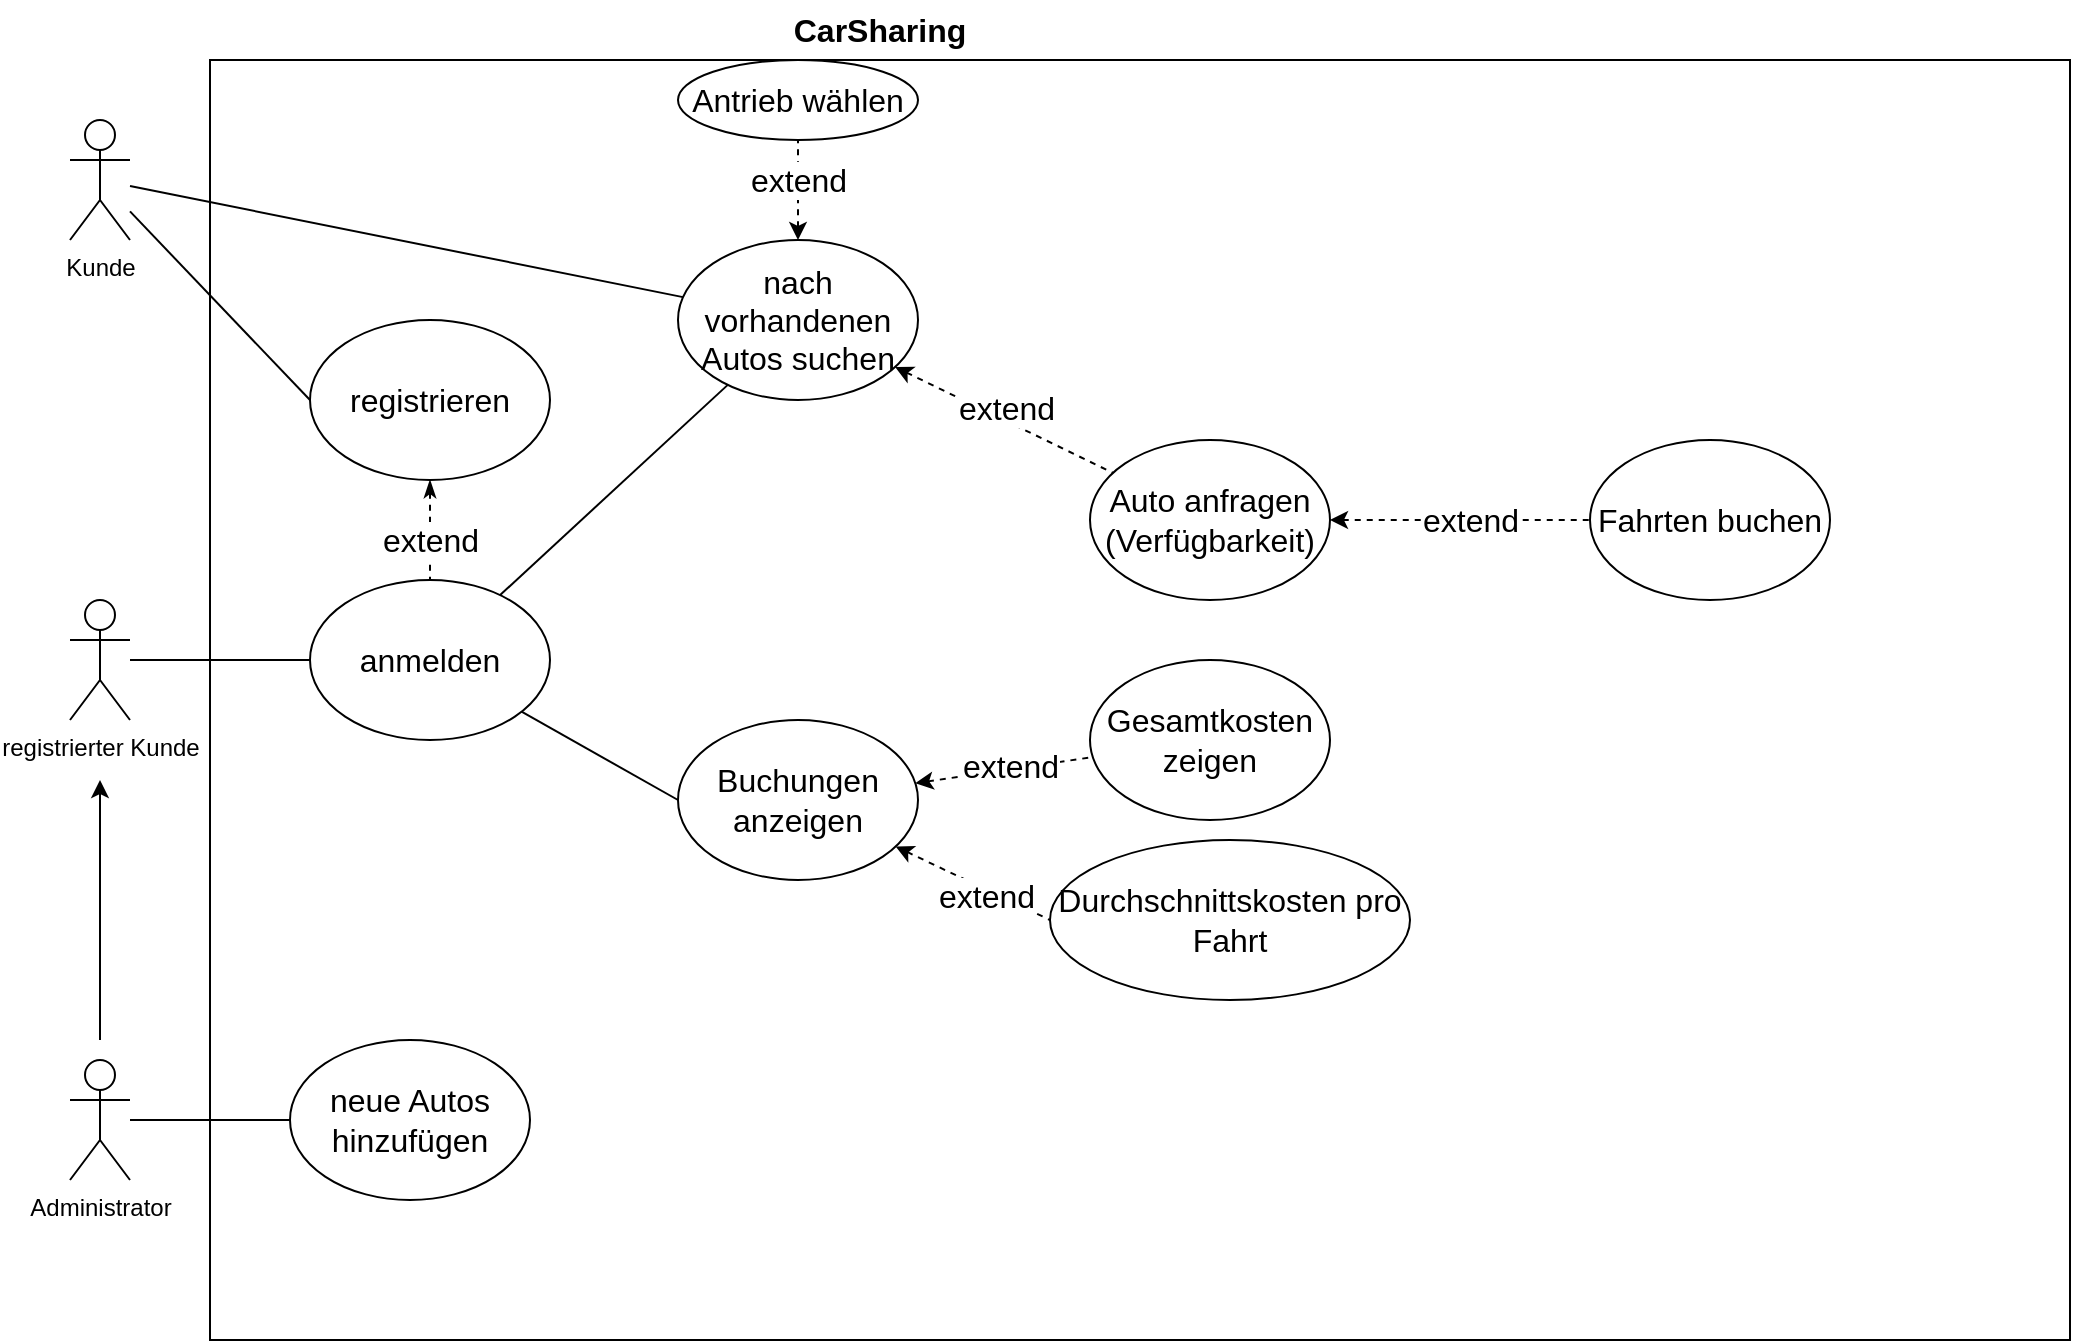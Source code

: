 <mxfile version="16.5.2" type="device"><diagram id="-D5xwdGPFvzTZ5gC8ZYa" name="Page-1"><mxGraphModel dx="1185" dy="635" grid="1" gridSize="10" guides="1" tooltips="1" connect="1" arrows="1" fold="1" page="1" pageScale="1" pageWidth="827" pageHeight="1169" math="0" shadow="0"><root><mxCell id="0"/><mxCell id="1" parent="0"/><mxCell id="XUdKYHu2fDWyFw6Nocjp-1" value="Kunde" style="shape=umlActor;verticalLabelPosition=bottom;verticalAlign=top;html=1;outlineConnect=0;" parent="1" vertex="1"><mxGeometry x="50" y="130" width="30" height="60" as="geometry"/></mxCell><mxCell id="XUdKYHu2fDWyFw6Nocjp-2" value="registrierter Kunde" style="shape=umlActor;verticalLabelPosition=bottom;verticalAlign=top;html=1;outlineConnect=0;" parent="1" vertex="1"><mxGeometry x="50" y="370" width="30" height="60" as="geometry"/></mxCell><mxCell id="XUdKYHu2fDWyFw6Nocjp-3" value="Administrator&lt;br&gt;" style="shape=umlActor;verticalLabelPosition=bottom;verticalAlign=top;html=1;outlineConnect=0;" parent="1" vertex="1"><mxGeometry x="50" y="600" width="30" height="60" as="geometry"/></mxCell><mxCell id="XUdKYHu2fDWyFw6Nocjp-4" value="" style="rounded=0;whiteSpace=wrap;html=1;" parent="1" vertex="1"><mxGeometry x="120" y="100" width="930" height="640" as="geometry"/></mxCell><mxCell id="XUdKYHu2fDWyFw6Nocjp-5" value="&lt;b&gt;&lt;font style=&quot;font-size: 16px&quot;&gt;CarSharing&lt;/font&gt;&lt;/b&gt;" style="text;html=1;strokeColor=none;fillColor=none;align=center;verticalAlign=middle;whiteSpace=wrap;rounded=0;" parent="1" vertex="1"><mxGeometry x="425" y="70" width="60" height="30" as="geometry"/></mxCell><mxCell id="XUdKYHu2fDWyFw6Nocjp-6" value="Auto anfragen&lt;br&gt;(Verfügbarkeit)" style="ellipse;whiteSpace=wrap;html=1;fontSize=16;" parent="1" vertex="1"><mxGeometry x="560" y="290" width="120" height="80" as="geometry"/></mxCell><mxCell id="XUdKYHu2fDWyFw6Nocjp-7" value="nach vorhandenen Autos suchen" style="ellipse;whiteSpace=wrap;html=1;fontSize=16;" parent="1" vertex="1"><mxGeometry x="354" y="190" width="120" height="80" as="geometry"/></mxCell><mxCell id="XUdKYHu2fDWyFw6Nocjp-9" value="Antrieb wählen" style="ellipse;whiteSpace=wrap;html=1;fontSize=16;" parent="1" vertex="1"><mxGeometry x="354" y="100" width="120" height="40" as="geometry"/></mxCell><mxCell id="XUdKYHu2fDWyFw6Nocjp-10" value="anmelden" style="ellipse;whiteSpace=wrap;html=1;fontSize=16;" parent="1" vertex="1"><mxGeometry x="170" y="360" width="120" height="80" as="geometry"/></mxCell><mxCell id="XUdKYHu2fDWyFw6Nocjp-11" value="registrieren" style="ellipse;whiteSpace=wrap;html=1;fontSize=16;" parent="1" vertex="1"><mxGeometry x="170" y="230" width="120" height="80" as="geometry"/></mxCell><mxCell id="XUdKYHu2fDWyFw6Nocjp-12" value="Fahrten buchen" style="ellipse;whiteSpace=wrap;html=1;fontSize=16;" parent="1" vertex="1"><mxGeometry x="810" y="290" width="120" height="80" as="geometry"/></mxCell><mxCell id="XUdKYHu2fDWyFw6Nocjp-13" value="Buchungen anzeigen" style="ellipse;whiteSpace=wrap;html=1;fontSize=16;" parent="1" vertex="1"><mxGeometry x="354" y="430" width="120" height="80" as="geometry"/></mxCell><mxCell id="XUdKYHu2fDWyFw6Nocjp-14" value="Gesamtkosten zeigen" style="ellipse;whiteSpace=wrap;html=1;fontSize=16;" parent="1" vertex="1"><mxGeometry x="560" y="400" width="120" height="80" as="geometry"/></mxCell><mxCell id="XUdKYHu2fDWyFw6Nocjp-15" value="Durchschnittskosten pro Fahrt" style="ellipse;whiteSpace=wrap;html=1;fontSize=16;" parent="1" vertex="1"><mxGeometry x="540" y="490" width="180" height="80" as="geometry"/></mxCell><mxCell id="XUdKYHu2fDWyFw6Nocjp-16" value="neue Autos hinzufügen" style="ellipse;whiteSpace=wrap;html=1;fontSize=16;" parent="1" vertex="1"><mxGeometry x="160" y="590" width="120" height="80" as="geometry"/></mxCell><mxCell id="XUdKYHu2fDWyFw6Nocjp-19" value="" style="endArrow=none;html=1;rounded=0;fontSize=16;entryX=0;entryY=0.5;entryDx=0;entryDy=0;" parent="1" source="XUdKYHu2fDWyFw6Nocjp-1" target="XUdKYHu2fDWyFw6Nocjp-11" edge="1"><mxGeometry width="50" height="50" relative="1" as="geometry"><mxPoint x="390" y="450" as="sourcePoint"/><mxPoint x="440" y="400" as="targetPoint"/></mxGeometry></mxCell><mxCell id="XUdKYHu2fDWyFw6Nocjp-20" value="" style="endArrow=none;html=1;rounded=0;fontSize=16;entryX=0;entryY=0.5;entryDx=0;entryDy=0;" parent="1" source="XUdKYHu2fDWyFw6Nocjp-2" target="XUdKYHu2fDWyFw6Nocjp-10" edge="1"><mxGeometry width="50" height="50" relative="1" as="geometry"><mxPoint x="390" y="450" as="sourcePoint"/><mxPoint x="440" y="400" as="targetPoint"/></mxGeometry></mxCell><mxCell id="XUdKYHu2fDWyFw6Nocjp-22" value="" style="endArrow=none;html=1;rounded=0;fontSize=16;entryX=0;entryY=0.5;entryDx=0;entryDy=0;" parent="1" source="XUdKYHu2fDWyFw6Nocjp-3" target="XUdKYHu2fDWyFw6Nocjp-16" edge="1"><mxGeometry width="50" height="50" relative="1" as="geometry"><mxPoint x="390" y="450" as="sourcePoint"/><mxPoint x="440" y="400" as="targetPoint"/></mxGeometry></mxCell><mxCell id="XUdKYHu2fDWyFw6Nocjp-23" value="" style="endArrow=none;html=1;rounded=0;fontSize=16;exitX=0;exitY=0.5;exitDx=0;exitDy=0;" parent="1" source="XUdKYHu2fDWyFw6Nocjp-13" target="XUdKYHu2fDWyFw6Nocjp-10" edge="1"><mxGeometry width="50" height="50" relative="1" as="geometry"><mxPoint x="390" y="450" as="sourcePoint"/><mxPoint x="440" y="400" as="targetPoint"/></mxGeometry></mxCell><mxCell id="XUdKYHu2fDWyFw6Nocjp-24" value="" style="endArrow=none;html=1;rounded=0;fontSize=16;startArrow=classic;startFill=1;dashed=1;" parent="1" source="XUdKYHu2fDWyFw6Nocjp-13" target="XUdKYHu2fDWyFw6Nocjp-14" edge="1"><mxGeometry width="50" height="50" relative="1" as="geometry"><mxPoint x="390" y="450" as="sourcePoint"/><mxPoint x="440" y="400" as="targetPoint"/></mxGeometry></mxCell><mxCell id="XUdKYHu2fDWyFw6Nocjp-32" value="extend" style="edgeLabel;html=1;align=center;verticalAlign=middle;resizable=0;points=[];fontSize=16;" parent="XUdKYHu2fDWyFw6Nocjp-24" vertex="1" connectable="0"><mxGeometry x="0.423" relative="1" as="geometry"><mxPoint x="-16" as="offset"/></mxGeometry></mxCell><mxCell id="XUdKYHu2fDWyFw6Nocjp-25" value="" style="endArrow=none;html=1;rounded=0;fontSize=16;entryX=0;entryY=0.5;entryDx=0;entryDy=0;startArrow=classic;startFill=1;dashed=1;" parent="1" source="XUdKYHu2fDWyFw6Nocjp-13" target="XUdKYHu2fDWyFw6Nocjp-15" edge="1"><mxGeometry width="50" height="50" relative="1" as="geometry"><mxPoint x="390" y="450" as="sourcePoint"/><mxPoint x="440" y="400" as="targetPoint"/></mxGeometry></mxCell><mxCell id="XUdKYHu2fDWyFw6Nocjp-33" value="extend" style="edgeLabel;html=1;align=center;verticalAlign=middle;resizable=0;points=[];fontSize=16;" parent="XUdKYHu2fDWyFw6Nocjp-25" vertex="1" connectable="0"><mxGeometry x="0.353" y="1" relative="1" as="geometry"><mxPoint x="-8" as="offset"/></mxGeometry></mxCell><mxCell id="XUdKYHu2fDWyFw6Nocjp-26" value="" style="endArrow=none;html=1;rounded=0;fontSize=16;" parent="1" source="XUdKYHu2fDWyFw6Nocjp-10" target="XUdKYHu2fDWyFw6Nocjp-7" edge="1"><mxGeometry width="50" height="50" relative="1" as="geometry"><mxPoint x="420" y="460" as="sourcePoint"/><mxPoint x="470" y="410" as="targetPoint"/></mxGeometry></mxCell><mxCell id="XUdKYHu2fDWyFw6Nocjp-27" value="" style="endArrow=none;html=1;rounded=0;fontSize=16;dashed=1;startArrow=classic;startFill=1;" parent="1" source="XUdKYHu2fDWyFw6Nocjp-7" target="XUdKYHu2fDWyFw6Nocjp-9" edge="1"><mxGeometry width="50" height="50" relative="1" as="geometry"><mxPoint x="420" y="460" as="sourcePoint"/><mxPoint x="470" y="410" as="targetPoint"/></mxGeometry></mxCell><mxCell id="XUdKYHu2fDWyFw6Nocjp-37" value="extend" style="edgeLabel;html=1;align=center;verticalAlign=middle;resizable=0;points=[];fontSize=16;" parent="XUdKYHu2fDWyFw6Nocjp-27" vertex="1" connectable="0"><mxGeometry x="-0.4" y="-2" relative="1" as="geometry"><mxPoint x="-2" y="-15" as="offset"/></mxGeometry></mxCell><mxCell id="XUdKYHu2fDWyFw6Nocjp-28" value="" style="endArrow=none;html=1;rounded=0;fontSize=16;startArrow=classic;startFill=1;dashed=1;" parent="1" source="XUdKYHu2fDWyFw6Nocjp-7" target="XUdKYHu2fDWyFw6Nocjp-6" edge="1"><mxGeometry width="50" height="50" relative="1" as="geometry"><mxPoint x="420" y="460" as="sourcePoint"/><mxPoint x="470" y="410" as="targetPoint"/></mxGeometry></mxCell><mxCell id="XUdKYHu2fDWyFw6Nocjp-35" value="extend" style="edgeLabel;html=1;align=center;verticalAlign=middle;resizable=0;points=[];fontSize=16;" parent="XUdKYHu2fDWyFw6Nocjp-28" vertex="1" connectable="0"><mxGeometry x="-0.221" relative="1" as="geometry"><mxPoint x="13" as="offset"/></mxGeometry></mxCell><mxCell id="XUdKYHu2fDWyFw6Nocjp-29" value="" style="endArrow=none;html=1;rounded=0;fontSize=16;startArrow=classic;startFill=1;dashed=1;" parent="1" source="XUdKYHu2fDWyFw6Nocjp-6" target="XUdKYHu2fDWyFw6Nocjp-12" edge="1"><mxGeometry width="50" height="50" relative="1" as="geometry"><mxPoint x="420" y="460" as="sourcePoint"/><mxPoint x="470" y="410" as="targetPoint"/></mxGeometry></mxCell><mxCell id="XUdKYHu2fDWyFw6Nocjp-34" value="extend" style="edgeLabel;html=1;align=center;verticalAlign=middle;resizable=0;points=[];fontSize=16;" parent="XUdKYHu2fDWyFw6Nocjp-29" vertex="1" connectable="0"><mxGeometry x="0.321" y="2" relative="1" as="geometry"><mxPoint x="-16" y="2" as="offset"/></mxGeometry></mxCell><mxCell id="XUdKYHu2fDWyFw6Nocjp-30" value="" style="endArrow=none;html=1;rounded=0;fontSize=16;dashed=1;startArrow=classicThin;startFill=1;" parent="1" source="XUdKYHu2fDWyFw6Nocjp-11" target="XUdKYHu2fDWyFw6Nocjp-10" edge="1"><mxGeometry width="50" height="50" relative="1" as="geometry"><mxPoint x="420" y="460" as="sourcePoint"/><mxPoint x="470" y="410" as="targetPoint"/></mxGeometry></mxCell><mxCell id="XUdKYHu2fDWyFw6Nocjp-31" value="extend" style="edgeLabel;html=1;align=center;verticalAlign=middle;resizable=0;points=[];fontSize=16;" parent="XUdKYHu2fDWyFw6Nocjp-30" vertex="1" connectable="0"><mxGeometry x="-0.202" y="1" relative="1" as="geometry"><mxPoint x="-1" y="10" as="offset"/></mxGeometry></mxCell><mxCell id="XUdKYHu2fDWyFw6Nocjp-36" value="" style="endArrow=none;html=1;rounded=0;fontSize=16;strokeWidth=1;" parent="1" source="XUdKYHu2fDWyFw6Nocjp-7" target="XUdKYHu2fDWyFw6Nocjp-1" edge="1"><mxGeometry width="50" height="50" relative="1" as="geometry"><mxPoint x="400" y="470" as="sourcePoint"/><mxPoint x="450" y="420" as="targetPoint"/></mxGeometry></mxCell><mxCell id="EOKEaORbOJLpdHnJkKgw-1" value="" style="endArrow=classic;html=1;rounded=0;" edge="1" parent="1"><mxGeometry width="50" height="50" relative="1" as="geometry"><mxPoint x="65" y="590" as="sourcePoint"/><mxPoint x="65" y="460" as="targetPoint"/></mxGeometry></mxCell></root></mxGraphModel></diagram></mxfile>